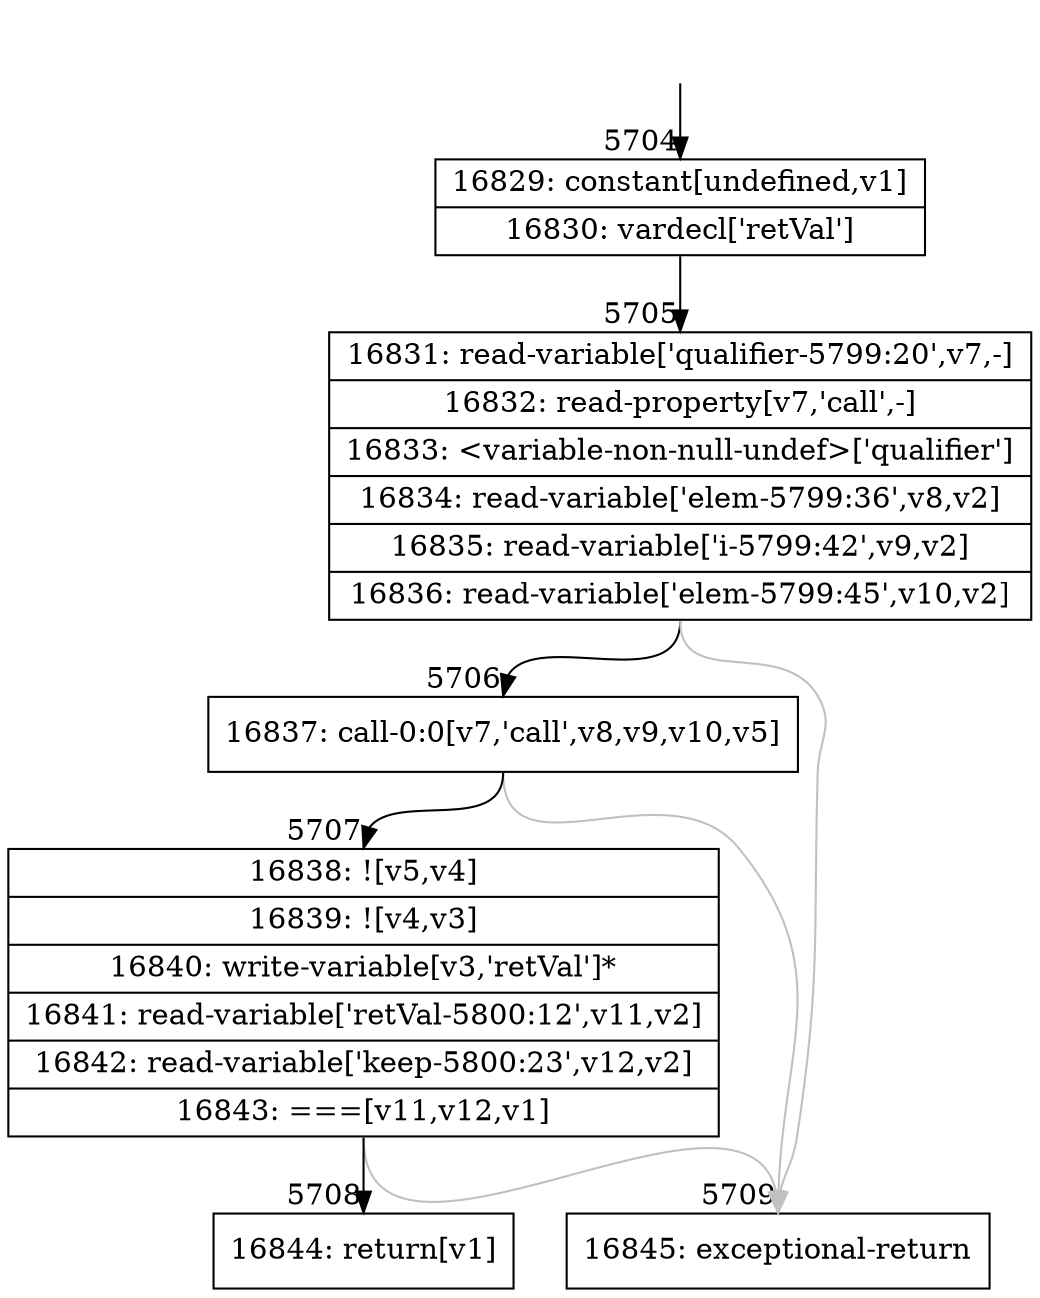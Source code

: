 digraph {
rankdir="TD"
BB_entry368[shape=none,label=""];
BB_entry368 -> BB5704 [tailport=s, headport=n, headlabel="    5704"]
BB5704 [shape=record label="{16829: constant[undefined,v1]|16830: vardecl['retVal']}" ] 
BB5704 -> BB5705 [tailport=s, headport=n, headlabel="      5705"]
BB5705 [shape=record label="{16831: read-variable['qualifier-5799:20',v7,-]|16832: read-property[v7,'call',-]|16833: \<variable-non-null-undef\>['qualifier']|16834: read-variable['elem-5799:36',v8,v2]|16835: read-variable['i-5799:42',v9,v2]|16836: read-variable['elem-5799:45',v10,v2]}" ] 
BB5705 -> BB5706 [tailport=s, headport=n, headlabel="      5706"]
BB5705 -> BB5709 [tailport=s, headport=n, color=gray, headlabel="      5709"]
BB5706 [shape=record label="{16837: call-0:0[v7,'call',v8,v9,v10,v5]}" ] 
BB5706 -> BB5707 [tailport=s, headport=n, headlabel="      5707"]
BB5706 -> BB5709 [tailport=s, headport=n, color=gray]
BB5707 [shape=record label="{16838: ![v5,v4]|16839: ![v4,v3]|16840: write-variable[v3,'retVal']*|16841: read-variable['retVal-5800:12',v11,v2]|16842: read-variable['keep-5800:23',v12,v2]|16843: ===[v11,v12,v1]}" ] 
BB5707 -> BB5708 [tailport=s, headport=n, headlabel="      5708"]
BB5707 -> BB5709 [tailport=s, headport=n, color=gray]
BB5708 [shape=record label="{16844: return[v1]}" ] 
BB5709 [shape=record label="{16845: exceptional-return}" ] 
}
